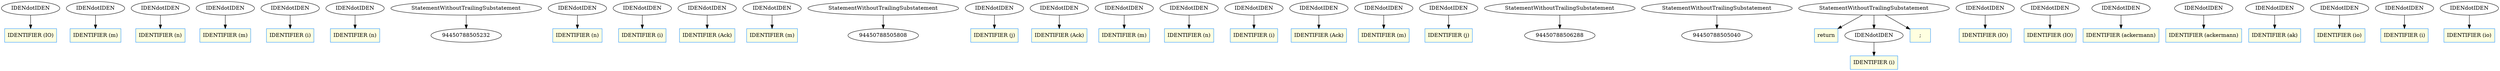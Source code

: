 digraph AST {
	ordering=out;
	1 [label="IDENTIFIER (IO)" shape=box style=filled color="dodgerblue" fillcolor="lightyellow"];
	2 [label="IDENdotIDEN"];
	2 -> 1;
	3 [label="IDENTIFIER (m)" shape=box style=filled color="dodgerblue" fillcolor="lightyellow"];
	4 [label="IDENdotIDEN"];
	4 -> 3;
	5 [label="IDENTIFIER (n)" shape=box style=filled color="dodgerblue" fillcolor="lightyellow"];
	6 [label="IDENdotIDEN"];
	6 -> 5;
	7 [label="IDENTIFIER (m)" shape=box style=filled color="dodgerblue" fillcolor="lightyellow"];
	8 [label="IDENdotIDEN"];
	8 -> 7;
	9 [label="IDENTIFIER (i)" shape=box style=filled color="dodgerblue" fillcolor="lightyellow"];
	10 [label="IDENdotIDEN"];
	10 -> 9;
	11 [label="IDENTIFIER (n)" shape=box style=filled color="dodgerblue" fillcolor="lightyellow"];
	12 [label="IDENdotIDEN"];
	12 -> 11;
	13 [label="StatementWithoutTrailingSubstatement"];
	13 -> 94450788505232;
	14 [label="IDENTIFIER (n)" shape=box style=filled color="dodgerblue" fillcolor="lightyellow"];
	15 [label="IDENdotIDEN"];
	15 -> 14;
	16 [label="IDENTIFIER (i)" shape=box style=filled color="dodgerblue" fillcolor="lightyellow"];
	17 [label="IDENdotIDEN"];
	17 -> 16;
	18 [label="IDENTIFIER (Ack)" shape=box style=filled color="dodgerblue" fillcolor="lightyellow"];
	19 [label="IDENdotIDEN"];
	19 -> 18;
	20 [label="IDENTIFIER (m)" shape=box style=filled color="dodgerblue" fillcolor="lightyellow"];
	21 [label="IDENdotIDEN"];
	21 -> 20;
	22 [label="StatementWithoutTrailingSubstatement"];
	22 -> 94450788505808;
	23 [label="IDENTIFIER (j)" shape=box style=filled color="dodgerblue" fillcolor="lightyellow"];
	24 [label="IDENdotIDEN"];
	24 -> 23;
	25 [label="IDENTIFIER (Ack)" shape=box style=filled color="dodgerblue" fillcolor="lightyellow"];
	26 [label="IDENdotIDEN"];
	26 -> 25;
	27 [label="IDENTIFIER (m)" shape=box style=filled color="dodgerblue" fillcolor="lightyellow"];
	28 [label="IDENdotIDEN"];
	28 -> 27;
	29 [label="IDENTIFIER (n)" shape=box style=filled color="dodgerblue" fillcolor="lightyellow"];
	30 [label="IDENdotIDEN"];
	30 -> 29;
	31 [label="IDENTIFIER (i)" shape=box style=filled color="dodgerblue" fillcolor="lightyellow"];
	32 [label="IDENdotIDEN"];
	32 -> 31;
	33 [label="IDENTIFIER (Ack)" shape=box style=filled color="dodgerblue" fillcolor="lightyellow"];
	34 [label="IDENdotIDEN"];
	34 -> 33;
	35 [label="IDENTIFIER (m)" shape=box style=filled color="dodgerblue" fillcolor="lightyellow"];
	36 [label="IDENdotIDEN"];
	36 -> 35;
	37 [label="IDENTIFIER (j)" shape=box style=filled color="dodgerblue" fillcolor="lightyellow"];
	38 [label="IDENdotIDEN"];
	38 -> 37;
	39 [label="StatementWithoutTrailingSubstatement"];
	39 -> 94450788506288;
	40 [label="StatementWithoutTrailingSubstatement"];
	40 -> 94450788505040;
	41 [label="IDENTIFIER (i)" shape=box style=filled color="dodgerblue" fillcolor="lightyellow"];
	42 [label="IDENdotIDEN"];
	42 -> 41;
	43 [label="return" shape=box style=filled color="dodgerblue" fillcolor="lightyellow"];
	44 [label=";" shape=box style=filled color="dodgerblue" fillcolor="lightyellow"];
	45 [label="StatementWithoutTrailingSubstatement"];
	45 -> 43;
	45 -> 42;
	45 -> 44;
	46 [label="IDENTIFIER (IO)" shape=box style=filled color="dodgerblue" fillcolor="lightyellow"];
	47 [label="IDENdotIDEN"];
	47 -> 46;
	48 [label="IDENTIFIER (IO)" shape=box style=filled color="dodgerblue" fillcolor="lightyellow"];
	49 [label="IDENdotIDEN"];
	49 -> 48;
	50 [label="IDENTIFIER (ackermann)" shape=box style=filled color="dodgerblue" fillcolor="lightyellow"];
	51 [label="IDENdotIDEN"];
	51 -> 50;
	52 [label="IDENTIFIER (ackermann)" shape=box style=filled color="dodgerblue" fillcolor="lightyellow"];
	53 [label="IDENdotIDEN"];
	53 -> 52;
	54 [label="IDENTIFIER (ak)" shape=box style=filled color="dodgerblue" fillcolor="lightyellow"];
	55 [label="IDENdotIDEN"];
	55 -> 54;
	56 [label="IDENTIFIER (io)" shape=box style=filled color="dodgerblue" fillcolor="lightyellow"];
	57 [label="IDENdotIDEN"];
	57 -> 56;
	58 [label="IDENTIFIER (i)" shape=box style=filled color="dodgerblue" fillcolor="lightyellow"];
	59 [label="IDENdotIDEN"];
	59 -> 58;
	60 [label="IDENTIFIER (io)" shape=box style=filled color="dodgerblue" fillcolor="lightyellow"];
	61 [label="IDENdotIDEN"];
	61 -> 60;
}
